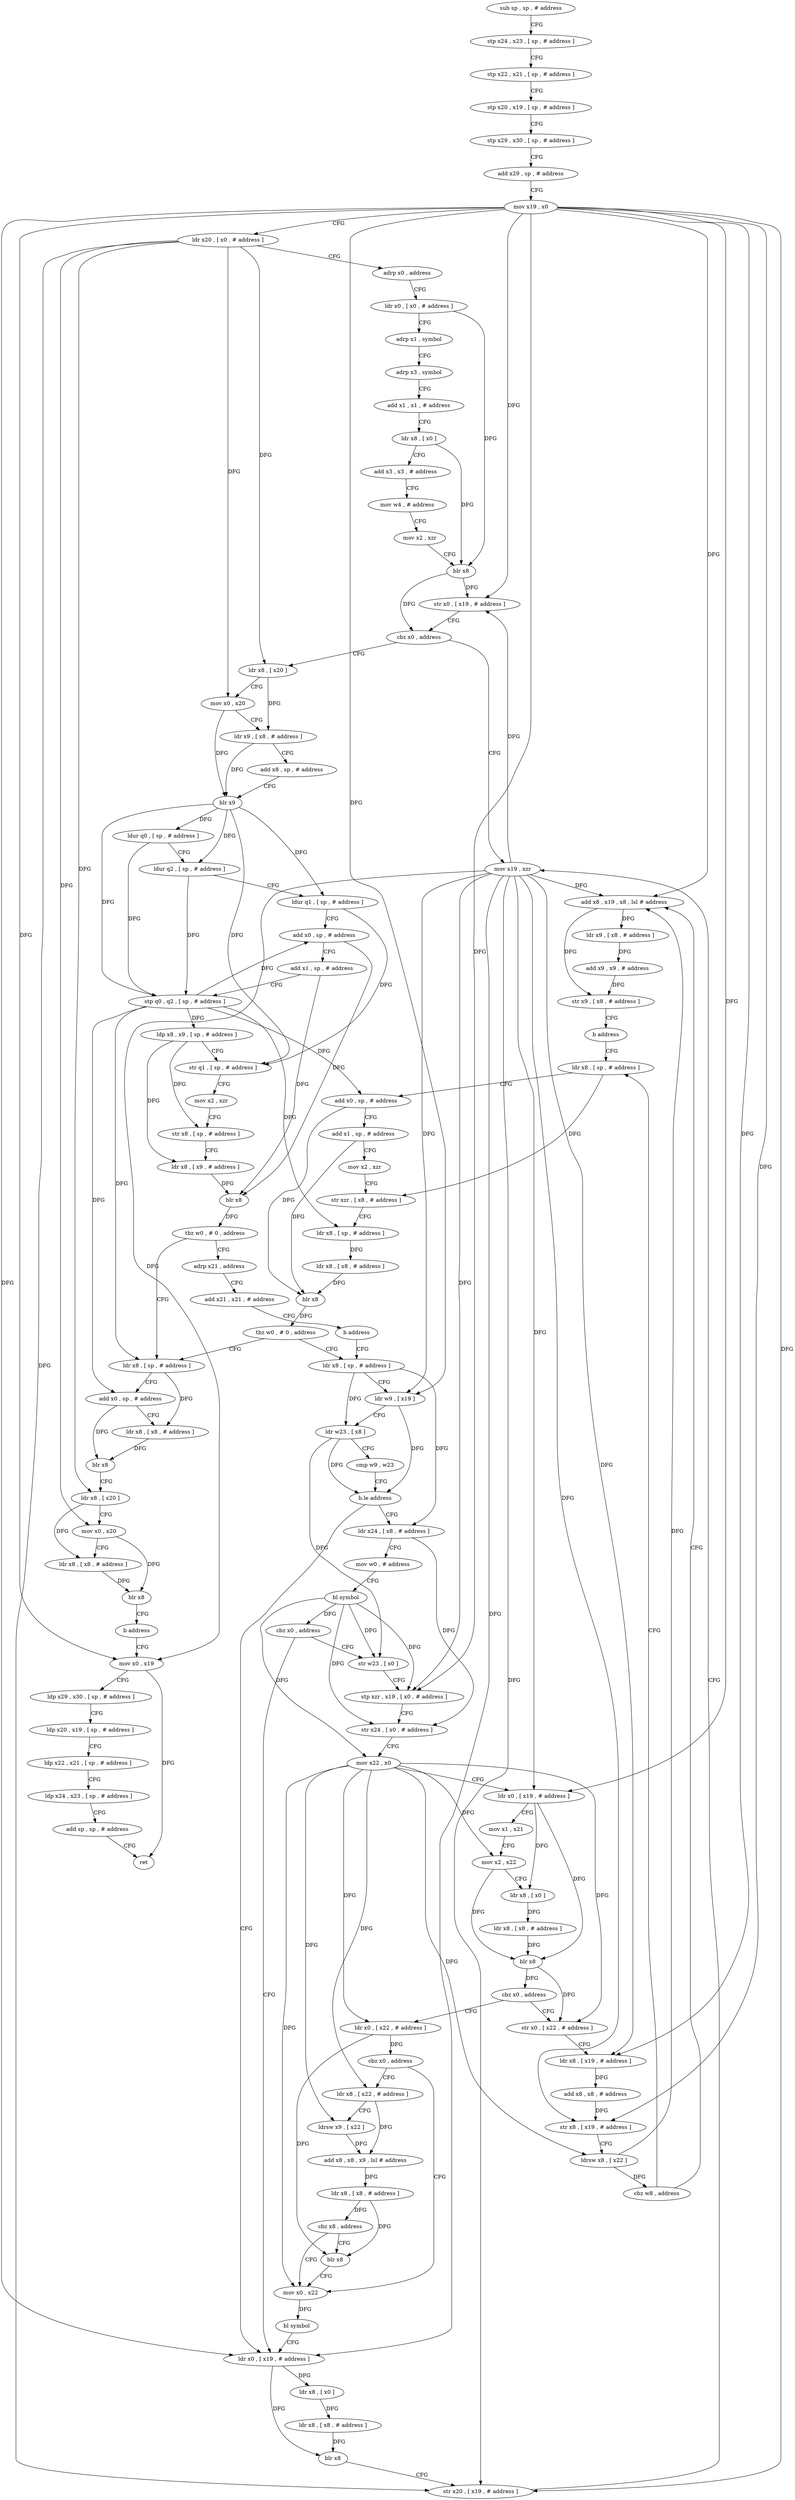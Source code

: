 digraph "func" {
"68716" [label = "sub sp , sp , # address" ]
"68720" [label = "stp x24 , x23 , [ sp , # address ]" ]
"68724" [label = "stp x22 , x21 , [ sp , # address ]" ]
"68728" [label = "stp x20 , x19 , [ sp , # address ]" ]
"68732" [label = "stp x29 , x30 , [ sp , # address ]" ]
"68736" [label = "add x29 , sp , # address" ]
"68740" [label = "mov x19 , x0" ]
"68744" [label = "ldr x20 , [ x0 , # address ]" ]
"68748" [label = "adrp x0 , address" ]
"68752" [label = "ldr x0 , [ x0 , # address ]" ]
"68756" [label = "adrp x1 , symbol" ]
"68760" [label = "adrp x3 , symbol" ]
"68764" [label = "add x1 , x1 , # address" ]
"68768" [label = "ldr x8 , [ x0 ]" ]
"68772" [label = "add x3 , x3 , # address" ]
"68776" [label = "mov w4 , # address" ]
"68780" [label = "mov x2 , xzr" ]
"68784" [label = "blr x8" ]
"68788" [label = "str x0 , [ x19 , # address ]" ]
"68792" [label = "cbz x0 , address" ]
"69136" [label = "mov x19 , xzr" ]
"68796" [label = "ldr x8 , [ x20 ]" ]
"69140" [label = "mov x0 , x19" ]
"68800" [label = "mov x0 , x20" ]
"68804" [label = "ldr x9 , [ x8 , # address ]" ]
"68808" [label = "add x8 , sp , # address" ]
"68812" [label = "blr x9" ]
"68816" [label = "ldur q0 , [ sp , # address ]" ]
"68820" [label = "ldur q2 , [ sp , # address ]" ]
"68824" [label = "ldur q1 , [ sp , # address ]" ]
"68828" [label = "add x0 , sp , # address" ]
"68832" [label = "add x1 , sp , # address" ]
"68836" [label = "stp q0 , q2 , [ sp , # address ]" ]
"68840" [label = "ldp x8 , x9 , [ sp , # address ]" ]
"68844" [label = "str q1 , [ sp , # address ]" ]
"68848" [label = "mov x2 , xzr" ]
"68852" [label = "str x8 , [ sp , # address ]" ]
"68856" [label = "ldr x8 , [ x9 , # address ]" ]
"68860" [label = "blr x8" ]
"68864" [label = "tbz w0 , # 0 , address" ]
"69040" [label = "ldr x8 , [ sp , # address ]" ]
"68868" [label = "adrp x21 , address" ]
"69044" [label = "add x0 , sp , # address" ]
"69048" [label = "ldr x8 , [ x8 , # address ]" ]
"69052" [label = "blr x8" ]
"69056" [label = "ldr x8 , [ x20 ]" ]
"69060" [label = "mov x0 , x20" ]
"69064" [label = "ldr x8 , [ x8 , # address ]" ]
"69068" [label = "blr x8" ]
"69072" [label = "b address" ]
"68872" [label = "add x21 , x21 , # address" ]
"68876" [label = "b address" ]
"68916" [label = "ldr x8 , [ sp , # address ]" ]
"69144" [label = "ldp x29 , x30 , [ sp , # address ]" ]
"69148" [label = "ldp x20 , x19 , [ sp , # address ]" ]
"69152" [label = "ldp x22 , x21 , [ sp , # address ]" ]
"69156" [label = "ldp x24 , x23 , [ sp , # address ]" ]
"69160" [label = "add sp , sp , # address" ]
"69164" [label = "ret" ]
"68920" [label = "ldr w9 , [ x19 ]" ]
"68924" [label = "ldr w23 , [ x8 ]" ]
"68928" [label = "cmp w9 , w23" ]
"68932" [label = "b.le address" ]
"69116" [label = "ldr x0 , [ x19 , # address ]" ]
"68936" [label = "ldr x24 , [ x8 , # address ]" ]
"69120" [label = "ldr x8 , [ x0 ]" ]
"69124" [label = "ldr x8 , [ x8 , # address ]" ]
"69128" [label = "blr x8" ]
"69132" [label = "str x20 , [ x19 , # address ]" ]
"68940" [label = "mov w0 , # address" ]
"68944" [label = "bl symbol" ]
"68948" [label = "cbz x0 , address" ]
"68952" [label = "str w23 , [ x0 ]" ]
"68956" [label = "stp xzr , x19 , [ x0 , # address ]" ]
"68960" [label = "str x24 , [ x0 , # address ]" ]
"68964" [label = "mov x22 , x0" ]
"68968" [label = "ldr x0 , [ x19 , # address ]" ]
"68972" [label = "mov x1 , x21" ]
"68976" [label = "mov x2 , x22" ]
"68980" [label = "ldr x8 , [ x0 ]" ]
"68984" [label = "ldr x8 , [ x8 , # address ]" ]
"68988" [label = "blr x8" ]
"68992" [label = "cbz x0 , address" ]
"69076" [label = "ldr x0 , [ x22 , # address ]" ]
"68996" [label = "str x0 , [ x22 , # address ]" ]
"69080" [label = "cbz x0 , address" ]
"69108" [label = "mov x0 , x22" ]
"69084" [label = "ldr x8 , [ x22 , # address ]" ]
"69000" [label = "ldr x8 , [ x19 , # address ]" ]
"69004" [label = "add x8 , x8 , # address" ]
"69008" [label = "str x8 , [ x19 , # address ]" ]
"69012" [label = "ldrsw x8 , [ x22 ]" ]
"69016" [label = "cbz w8 , address" ]
"68880" [label = "ldr x8 , [ sp , # address ]" ]
"69020" [label = "add x8 , x19 , x8 , lsl # address" ]
"69112" [label = "bl symbol" ]
"69088" [label = "ldrsw x9 , [ x22 ]" ]
"69092" [label = "add x8 , x8 , x9 , lsl # address" ]
"69096" [label = "ldr x8 , [ x8 , # address ]" ]
"69100" [label = "cbz x8 , address" ]
"69104" [label = "blr x8" ]
"68884" [label = "add x0 , sp , # address" ]
"68888" [label = "add x1 , sp , # address" ]
"68892" [label = "mov x2 , xzr" ]
"68896" [label = "str xzr , [ x8 , # address ]" ]
"68900" [label = "ldr x8 , [ sp , # address ]" ]
"68904" [label = "ldr x8 , [ x8 , # address ]" ]
"68908" [label = "blr x8" ]
"68912" [label = "tbz w0 , # 0 , address" ]
"69024" [label = "ldr x9 , [ x8 , # address ]" ]
"69028" [label = "add x9 , x9 , # address" ]
"69032" [label = "str x9 , [ x8 , # address ]" ]
"69036" [label = "b address" ]
"68716" -> "68720" [ label = "CFG" ]
"68720" -> "68724" [ label = "CFG" ]
"68724" -> "68728" [ label = "CFG" ]
"68728" -> "68732" [ label = "CFG" ]
"68732" -> "68736" [ label = "CFG" ]
"68736" -> "68740" [ label = "CFG" ]
"68740" -> "68744" [ label = "CFG" ]
"68740" -> "68788" [ label = "DFG" ]
"68740" -> "69140" [ label = "DFG" ]
"68740" -> "68920" [ label = "DFG" ]
"68740" -> "69116" [ label = "DFG" ]
"68740" -> "69132" [ label = "DFG" ]
"68740" -> "68956" [ label = "DFG" ]
"68740" -> "68968" [ label = "DFG" ]
"68740" -> "69000" [ label = "DFG" ]
"68740" -> "69008" [ label = "DFG" ]
"68740" -> "69020" [ label = "DFG" ]
"68744" -> "68748" [ label = "CFG" ]
"68744" -> "68796" [ label = "DFG" ]
"68744" -> "68800" [ label = "DFG" ]
"68744" -> "69056" [ label = "DFG" ]
"68744" -> "69060" [ label = "DFG" ]
"68744" -> "69132" [ label = "DFG" ]
"68748" -> "68752" [ label = "CFG" ]
"68752" -> "68756" [ label = "CFG" ]
"68752" -> "68784" [ label = "DFG" ]
"68756" -> "68760" [ label = "CFG" ]
"68760" -> "68764" [ label = "CFG" ]
"68764" -> "68768" [ label = "CFG" ]
"68768" -> "68772" [ label = "CFG" ]
"68768" -> "68784" [ label = "DFG" ]
"68772" -> "68776" [ label = "CFG" ]
"68776" -> "68780" [ label = "CFG" ]
"68780" -> "68784" [ label = "CFG" ]
"68784" -> "68788" [ label = "DFG" ]
"68784" -> "68792" [ label = "DFG" ]
"68788" -> "68792" [ label = "CFG" ]
"68792" -> "69136" [ label = "CFG" ]
"68792" -> "68796" [ label = "CFG" ]
"69136" -> "69140" [ label = "DFG" ]
"69136" -> "68788" [ label = "DFG" ]
"69136" -> "68920" [ label = "DFG" ]
"69136" -> "69116" [ label = "DFG" ]
"69136" -> "69132" [ label = "DFG" ]
"69136" -> "68956" [ label = "DFG" ]
"69136" -> "68968" [ label = "DFG" ]
"69136" -> "69000" [ label = "DFG" ]
"69136" -> "69008" [ label = "DFG" ]
"69136" -> "69020" [ label = "DFG" ]
"68796" -> "68800" [ label = "CFG" ]
"68796" -> "68804" [ label = "DFG" ]
"69140" -> "69144" [ label = "CFG" ]
"69140" -> "69164" [ label = "DFG" ]
"68800" -> "68804" [ label = "CFG" ]
"68800" -> "68812" [ label = "DFG" ]
"68804" -> "68808" [ label = "CFG" ]
"68804" -> "68812" [ label = "DFG" ]
"68808" -> "68812" [ label = "CFG" ]
"68812" -> "68816" [ label = "DFG" ]
"68812" -> "68836" [ label = "DFG" ]
"68812" -> "68824" [ label = "DFG" ]
"68812" -> "68844" [ label = "DFG" ]
"68812" -> "68820" [ label = "DFG" ]
"68816" -> "68820" [ label = "CFG" ]
"68816" -> "68836" [ label = "DFG" ]
"68820" -> "68824" [ label = "CFG" ]
"68820" -> "68836" [ label = "DFG" ]
"68824" -> "68828" [ label = "CFG" ]
"68824" -> "68844" [ label = "DFG" ]
"68828" -> "68832" [ label = "CFG" ]
"68828" -> "68860" [ label = "DFG" ]
"68832" -> "68836" [ label = "CFG" ]
"68832" -> "68860" [ label = "DFG" ]
"68836" -> "68840" [ label = "DFG" ]
"68836" -> "68828" [ label = "DFG" ]
"68836" -> "69040" [ label = "DFG" ]
"68836" -> "68900" [ label = "DFG" ]
"68836" -> "69044" [ label = "DFG" ]
"68836" -> "68884" [ label = "DFG" ]
"68840" -> "68844" [ label = "CFG" ]
"68840" -> "68852" [ label = "DFG" ]
"68840" -> "68856" [ label = "DFG" ]
"68844" -> "68848" [ label = "CFG" ]
"68848" -> "68852" [ label = "CFG" ]
"68852" -> "68856" [ label = "CFG" ]
"68856" -> "68860" [ label = "DFG" ]
"68860" -> "68864" [ label = "DFG" ]
"68864" -> "69040" [ label = "CFG" ]
"68864" -> "68868" [ label = "CFG" ]
"69040" -> "69044" [ label = "CFG" ]
"69040" -> "69048" [ label = "DFG" ]
"68868" -> "68872" [ label = "CFG" ]
"69044" -> "69048" [ label = "CFG" ]
"69044" -> "69052" [ label = "DFG" ]
"69048" -> "69052" [ label = "DFG" ]
"69052" -> "69056" [ label = "CFG" ]
"69056" -> "69060" [ label = "CFG" ]
"69056" -> "69064" [ label = "DFG" ]
"69060" -> "69064" [ label = "CFG" ]
"69060" -> "69068" [ label = "DFG" ]
"69064" -> "69068" [ label = "DFG" ]
"69068" -> "69072" [ label = "CFG" ]
"69072" -> "69140" [ label = "CFG" ]
"68872" -> "68876" [ label = "CFG" ]
"68876" -> "68916" [ label = "CFG" ]
"68916" -> "68920" [ label = "CFG" ]
"68916" -> "68924" [ label = "DFG" ]
"68916" -> "68936" [ label = "DFG" ]
"69144" -> "69148" [ label = "CFG" ]
"69148" -> "69152" [ label = "CFG" ]
"69152" -> "69156" [ label = "CFG" ]
"69156" -> "69160" [ label = "CFG" ]
"69160" -> "69164" [ label = "CFG" ]
"68920" -> "68924" [ label = "CFG" ]
"68920" -> "68932" [ label = "DFG" ]
"68924" -> "68928" [ label = "CFG" ]
"68924" -> "68932" [ label = "DFG" ]
"68924" -> "68952" [ label = "DFG" ]
"68928" -> "68932" [ label = "CFG" ]
"68932" -> "69116" [ label = "CFG" ]
"68932" -> "68936" [ label = "CFG" ]
"69116" -> "69120" [ label = "DFG" ]
"69116" -> "69128" [ label = "DFG" ]
"68936" -> "68940" [ label = "CFG" ]
"68936" -> "68960" [ label = "DFG" ]
"69120" -> "69124" [ label = "DFG" ]
"69124" -> "69128" [ label = "DFG" ]
"69128" -> "69132" [ label = "CFG" ]
"69132" -> "69136" [ label = "CFG" ]
"68940" -> "68944" [ label = "CFG" ]
"68944" -> "68948" [ label = "DFG" ]
"68944" -> "68952" [ label = "DFG" ]
"68944" -> "68956" [ label = "DFG" ]
"68944" -> "68960" [ label = "DFG" ]
"68944" -> "68964" [ label = "DFG" ]
"68948" -> "69116" [ label = "CFG" ]
"68948" -> "68952" [ label = "CFG" ]
"68952" -> "68956" [ label = "CFG" ]
"68956" -> "68960" [ label = "CFG" ]
"68960" -> "68964" [ label = "CFG" ]
"68964" -> "68968" [ label = "CFG" ]
"68964" -> "68976" [ label = "DFG" ]
"68964" -> "69076" [ label = "DFG" ]
"68964" -> "68996" [ label = "DFG" ]
"68964" -> "69012" [ label = "DFG" ]
"68964" -> "69108" [ label = "DFG" ]
"68964" -> "69084" [ label = "DFG" ]
"68964" -> "69088" [ label = "DFG" ]
"68968" -> "68972" [ label = "CFG" ]
"68968" -> "68980" [ label = "DFG" ]
"68968" -> "68988" [ label = "DFG" ]
"68972" -> "68976" [ label = "CFG" ]
"68976" -> "68980" [ label = "CFG" ]
"68976" -> "68988" [ label = "DFG" ]
"68980" -> "68984" [ label = "DFG" ]
"68984" -> "68988" [ label = "DFG" ]
"68988" -> "68992" [ label = "DFG" ]
"68988" -> "68996" [ label = "DFG" ]
"68992" -> "69076" [ label = "CFG" ]
"68992" -> "68996" [ label = "CFG" ]
"69076" -> "69080" [ label = "DFG" ]
"69076" -> "69104" [ label = "DFG" ]
"68996" -> "69000" [ label = "CFG" ]
"69080" -> "69108" [ label = "CFG" ]
"69080" -> "69084" [ label = "CFG" ]
"69108" -> "69112" [ label = "DFG" ]
"69084" -> "69088" [ label = "CFG" ]
"69084" -> "69092" [ label = "DFG" ]
"69000" -> "69004" [ label = "DFG" ]
"69004" -> "69008" [ label = "DFG" ]
"69008" -> "69012" [ label = "CFG" ]
"69012" -> "69016" [ label = "DFG" ]
"69012" -> "69020" [ label = "DFG" ]
"69016" -> "68880" [ label = "CFG" ]
"69016" -> "69020" [ label = "CFG" ]
"68880" -> "68884" [ label = "CFG" ]
"68880" -> "68896" [ label = "DFG" ]
"69020" -> "69024" [ label = "DFG" ]
"69020" -> "69032" [ label = "DFG" ]
"69112" -> "69116" [ label = "CFG" ]
"69088" -> "69092" [ label = "DFG" ]
"69092" -> "69096" [ label = "DFG" ]
"69096" -> "69100" [ label = "DFG" ]
"69096" -> "69104" [ label = "DFG" ]
"69100" -> "69108" [ label = "CFG" ]
"69100" -> "69104" [ label = "CFG" ]
"69104" -> "69108" [ label = "CFG" ]
"68884" -> "68888" [ label = "CFG" ]
"68884" -> "68908" [ label = "DFG" ]
"68888" -> "68892" [ label = "CFG" ]
"68888" -> "68908" [ label = "DFG" ]
"68892" -> "68896" [ label = "CFG" ]
"68896" -> "68900" [ label = "CFG" ]
"68900" -> "68904" [ label = "DFG" ]
"68904" -> "68908" [ label = "DFG" ]
"68908" -> "68912" [ label = "DFG" ]
"68912" -> "69040" [ label = "CFG" ]
"68912" -> "68916" [ label = "CFG" ]
"69024" -> "69028" [ label = "DFG" ]
"69028" -> "69032" [ label = "DFG" ]
"69032" -> "69036" [ label = "CFG" ]
"69036" -> "68880" [ label = "CFG" ]
}
